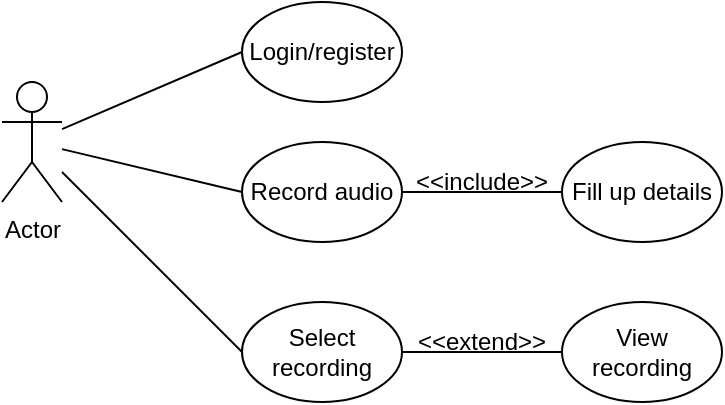 <mxfile version="14.0.1" type="github">
  <diagram id="C5RBs43oDa-KdzZeNtuy" name="Page-1">
    <mxGraphModel dx="868" dy="450" grid="1" gridSize="10" guides="1" tooltips="1" connect="1" arrows="1" fold="1" page="1" pageScale="1" pageWidth="827" pageHeight="1169" math="0" shadow="0">
      <root>
        <mxCell id="WIyWlLk6GJQsqaUBKTNV-0" />
        <mxCell id="WIyWlLk6GJQsqaUBKTNV-1" parent="WIyWlLk6GJQsqaUBKTNV-0" />
        <mxCell id="i5yhpqyY9H8_3mfMsvZb-0" value="Actor" style="shape=umlActor;verticalLabelPosition=bottom;verticalAlign=top;html=1;outlineConnect=0;" vertex="1" parent="WIyWlLk6GJQsqaUBKTNV-1">
          <mxGeometry x="140" y="160" width="30" height="60" as="geometry" />
        </mxCell>
        <mxCell id="i5yhpqyY9H8_3mfMsvZb-1" value="Login/register" style="ellipse;whiteSpace=wrap;html=1;" vertex="1" parent="WIyWlLk6GJQsqaUBKTNV-1">
          <mxGeometry x="260" y="120" width="80" height="50" as="geometry" />
        </mxCell>
        <mxCell id="i5yhpqyY9H8_3mfMsvZb-2" value="Record audio" style="ellipse;whiteSpace=wrap;html=1;" vertex="1" parent="WIyWlLk6GJQsqaUBKTNV-1">
          <mxGeometry x="260" y="190" width="80" height="50" as="geometry" />
        </mxCell>
        <mxCell id="i5yhpqyY9H8_3mfMsvZb-3" value="Fill up details" style="ellipse;whiteSpace=wrap;html=1;" vertex="1" parent="WIyWlLk6GJQsqaUBKTNV-1">
          <mxGeometry x="420" y="190" width="80" height="50" as="geometry" />
        </mxCell>
        <mxCell id="i5yhpqyY9H8_3mfMsvZb-4" value="Select recording" style="ellipse;whiteSpace=wrap;html=1;" vertex="1" parent="WIyWlLk6GJQsqaUBKTNV-1">
          <mxGeometry x="260" y="270" width="80" height="50" as="geometry" />
        </mxCell>
        <mxCell id="i5yhpqyY9H8_3mfMsvZb-5" value="View recording" style="ellipse;whiteSpace=wrap;html=1;" vertex="1" parent="WIyWlLk6GJQsqaUBKTNV-1">
          <mxGeometry x="420" y="270" width="80" height="50" as="geometry" />
        </mxCell>
        <mxCell id="i5yhpqyY9H8_3mfMsvZb-7" value="" style="endArrow=none;html=1;exitX=1;exitY=0.5;exitDx=0;exitDy=0;entryX=0;entryY=0.5;entryDx=0;entryDy=0;" edge="1" parent="WIyWlLk6GJQsqaUBKTNV-1" source="i5yhpqyY9H8_3mfMsvZb-2" target="i5yhpqyY9H8_3mfMsvZb-3">
          <mxGeometry width="50" height="50" relative="1" as="geometry">
            <mxPoint x="360" y="240" as="sourcePoint" />
            <mxPoint x="410" y="190" as="targetPoint" />
          </mxGeometry>
        </mxCell>
        <mxCell id="i5yhpqyY9H8_3mfMsvZb-8" value="" style="endArrow=none;html=1;exitX=1;exitY=0.5;exitDx=0;exitDy=0;entryX=0;entryY=0.5;entryDx=0;entryDy=0;" edge="1" parent="WIyWlLk6GJQsqaUBKTNV-1" source="i5yhpqyY9H8_3mfMsvZb-4" target="i5yhpqyY9H8_3mfMsvZb-5">
          <mxGeometry width="50" height="50" relative="1" as="geometry">
            <mxPoint x="350" y="254" as="sourcePoint" />
            <mxPoint x="420" y="254" as="targetPoint" />
          </mxGeometry>
        </mxCell>
        <mxCell id="i5yhpqyY9H8_3mfMsvZb-9" value="" style="endArrow=none;html=1;entryX=0;entryY=0.5;entryDx=0;entryDy=0;" edge="1" parent="WIyWlLk6GJQsqaUBKTNV-1" source="i5yhpqyY9H8_3mfMsvZb-0" target="i5yhpqyY9H8_3mfMsvZb-1">
          <mxGeometry width="50" height="50" relative="1" as="geometry">
            <mxPoint x="360" y="235" as="sourcePoint" />
            <mxPoint x="430" y="235" as="targetPoint" />
          </mxGeometry>
        </mxCell>
        <mxCell id="i5yhpqyY9H8_3mfMsvZb-10" value="" style="endArrow=none;html=1;entryX=0;entryY=0.5;entryDx=0;entryDy=0;" edge="1" parent="WIyWlLk6GJQsqaUBKTNV-1" source="i5yhpqyY9H8_3mfMsvZb-0" target="i5yhpqyY9H8_3mfMsvZb-2">
          <mxGeometry width="50" height="50" relative="1" as="geometry">
            <mxPoint x="180" y="193.571" as="sourcePoint" />
            <mxPoint x="270" y="155" as="targetPoint" />
          </mxGeometry>
        </mxCell>
        <mxCell id="i5yhpqyY9H8_3mfMsvZb-11" value="" style="endArrow=none;html=1;entryX=0;entryY=0.5;entryDx=0;entryDy=0;" edge="1" parent="WIyWlLk6GJQsqaUBKTNV-1" source="i5yhpqyY9H8_3mfMsvZb-0" target="i5yhpqyY9H8_3mfMsvZb-4">
          <mxGeometry width="50" height="50" relative="1" as="geometry">
            <mxPoint x="190" y="203.571" as="sourcePoint" />
            <mxPoint x="280" y="165" as="targetPoint" />
          </mxGeometry>
        </mxCell>
        <mxCell id="i5yhpqyY9H8_3mfMsvZb-12" value="&amp;lt;&amp;lt;include&amp;gt;&amp;gt;" style="text;html=1;strokeColor=none;fillColor=none;align=center;verticalAlign=middle;whiteSpace=wrap;rounded=0;" vertex="1" parent="WIyWlLk6GJQsqaUBKTNV-1">
          <mxGeometry x="360" y="200" width="40" height="20" as="geometry" />
        </mxCell>
        <mxCell id="i5yhpqyY9H8_3mfMsvZb-13" value="&amp;lt;&amp;lt;extend&amp;gt;&amp;gt;" style="text;html=1;strokeColor=none;fillColor=none;align=center;verticalAlign=middle;whiteSpace=wrap;rounded=0;" vertex="1" parent="WIyWlLk6GJQsqaUBKTNV-1">
          <mxGeometry x="360" y="280" width="40" height="20" as="geometry" />
        </mxCell>
      </root>
    </mxGraphModel>
  </diagram>
</mxfile>
